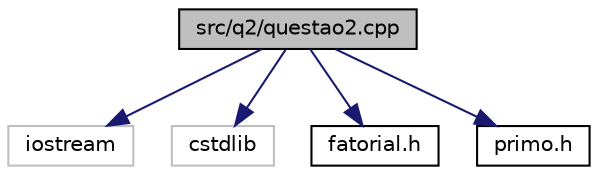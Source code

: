 digraph "src/q2/questao2.cpp"
{
  edge [fontname="Helvetica",fontsize="10",labelfontname="Helvetica",labelfontsize="10"];
  node [fontname="Helvetica",fontsize="10",shape=record];
  Node0 [label="src/q2/questao2.cpp",height=0.2,width=0.4,color="black", fillcolor="grey75", style="filled", fontcolor="black"];
  Node0 -> Node1 [color="midnightblue",fontsize="10",style="solid",fontname="Helvetica"];
  Node1 [label="iostream",height=0.2,width=0.4,color="grey75", fillcolor="white", style="filled"];
  Node0 -> Node2 [color="midnightblue",fontsize="10",style="solid",fontname="Helvetica"];
  Node2 [label="cstdlib",height=0.2,width=0.4,color="grey75", fillcolor="white", style="filled"];
  Node0 -> Node3 [color="midnightblue",fontsize="10",style="solid",fontname="Helvetica"];
  Node3 [label="fatorial.h",height=0.2,width=0.4,color="black", fillcolor="white", style="filled",URL="$fatorial_8h.html"];
  Node0 -> Node4 [color="midnightblue",fontsize="10",style="solid",fontname="Helvetica"];
  Node4 [label="primo.h",height=0.2,width=0.4,color="black", fillcolor="white", style="filled",URL="$primo_8h.html"];
}
